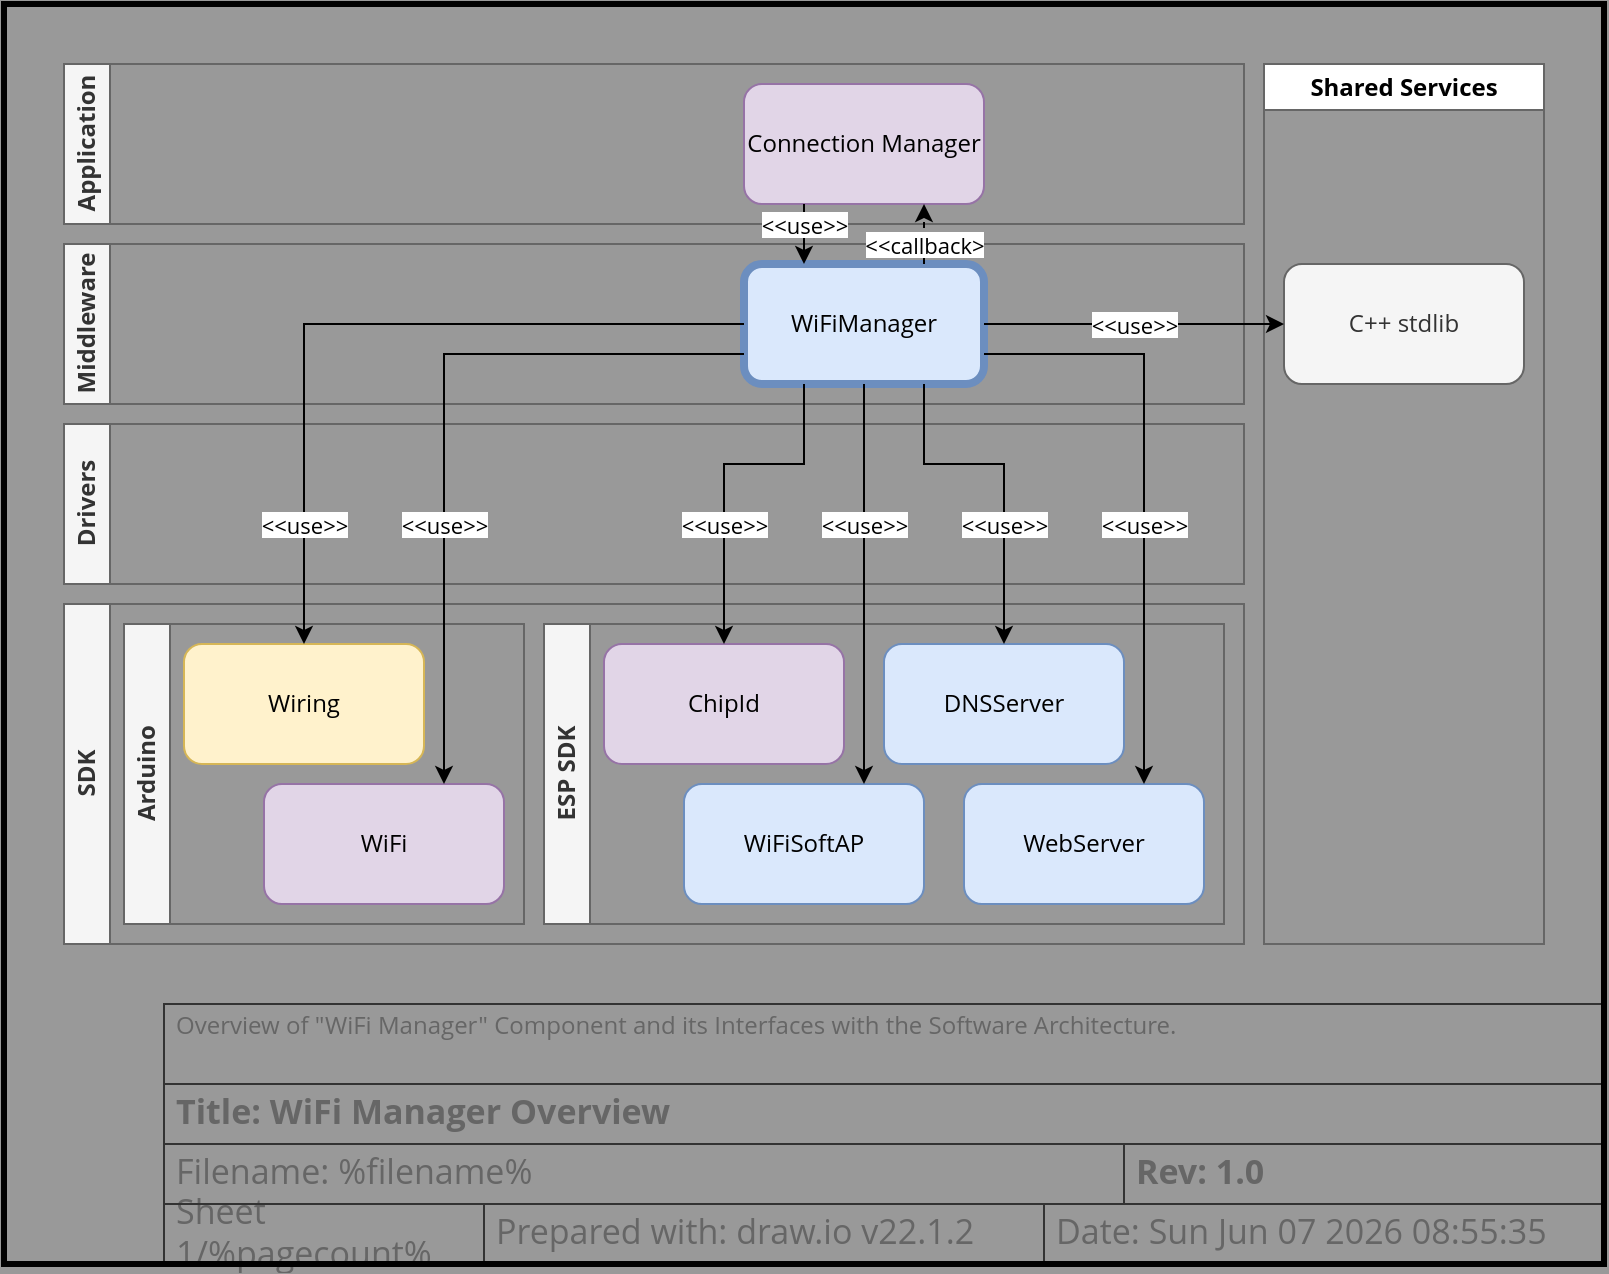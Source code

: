 <mxfile version="22.1.2" type="device">
  <diagram name="WiFi Manager Overview" id="fo18u6Ch1KVScq3Fo-Wy">
    <mxGraphModel dx="1904" dy="1254" grid="1" gridSize="10" guides="1" tooltips="1" connect="1" arrows="1" fold="1" page="1" pageScale="1" pageWidth="800" pageHeight="350" background="#999999" math="0" shadow="0">
      <root>
        <object label="" description="Overview of &quot;WiFi Manager&quot; Component and its Interfaces with the Software Architecture." rev="1.0" id="0">
          <mxCell />
        </object>
        <object label="Title Block" id="1">
          <mxCell style="locked=1;" parent="0" />
        </object>
        <mxCell id="h7L3MlKvrl_dhOmhB3lf-10" value="Prepared with: draw.io v22.1.2" style="strokeWidth=1;shadow=0;dashed=0;align=center;html=1;shape=mxgraph.mockup.text.textBox;fontColor=#666666;align=left;fontSize=17;spacingLeft=4;spacingTop=-3;whiteSpace=wrap;strokeColor=#333333;mainText=;fillColor=none;fontFamily=Open Sans;movable=1;resizable=1;rotatable=1;deletable=1;editable=1;locked=0;connectable=1;" parent="1" vertex="1">
          <mxGeometry x="220" y="300" width="280" height="30" as="geometry" />
        </mxCell>
        <object label="&lt;div align=&quot;left&quot;&gt;Sheet %pagenumber%/%pagecount%&lt;/div&gt;" placeholders="1" id="h7L3MlKvrl_dhOmhB3lf-12">
          <mxCell style="strokeWidth=1;shadow=0;dashed=0;align=left;html=1;shape=mxgraph.mockup.text.textBox;fontColor=#666666;align=left;fontSize=17;spacingLeft=4;spacingTop=-3;whiteSpace=wrap;strokeColor=#333333;mainText=;fillColor=none;fontFamily=Open Sans;movable=1;resizable=1;rotatable=1;deletable=1;editable=1;locked=0;connectable=1;" parent="1" vertex="1">
            <mxGeometry x="60" y="300" width="160" height="30" as="geometry" />
          </mxCell>
        </object>
        <object label="Date: &lt;font style=&quot;font-size: 17px;&quot;&gt;%date{ddd mmm dd yyyy HH:MM:ss}%&lt;/font&gt;" placeholders="1" id="h7L3MlKvrl_dhOmhB3lf-13">
          <mxCell style="strokeWidth=1;shadow=0;dashed=0;align=center;html=1;shape=mxgraph.mockup.text.textBox;fontColor=#666666;align=left;fontSize=17;spacingLeft=4;spacingTop=-3;whiteSpace=wrap;strokeColor=#333333;mainText=;fillColor=none;fontFamily=Open Sans;movable=1;resizable=1;rotatable=1;deletable=1;editable=1;locked=0;connectable=1;" parent="1" vertex="1">
            <mxGeometry x="500" y="300" width="280" height="30" as="geometry" />
          </mxCell>
        </object>
        <object label="&lt;b&gt;Title: %page%&lt;/b&gt;" placeholders="1" id="h7L3MlKvrl_dhOmhB3lf-14">
          <mxCell style="strokeWidth=1;shadow=0;dashed=0;align=center;html=1;shape=mxgraph.mockup.text.textBox;fontColor=#666666;align=left;fontSize=17;spacingLeft=4;spacingTop=-3;whiteSpace=wrap;strokeColor=#333333;mainText=;fillColor=none;fontFamily=Open Sans;movable=1;resizable=1;rotatable=1;deletable=1;editable=1;locked=0;connectable=1;" parent="1" vertex="1">
            <mxGeometry x="60" y="240" width="720" height="30" as="geometry" />
          </mxCell>
        </object>
        <object label="Filename: %filename%" placeholders="1" id="h7L3MlKvrl_dhOmhB3lf-15">
          <mxCell style="strokeWidth=1;shadow=0;dashed=0;align=center;html=1;shape=mxgraph.mockup.text.textBox;fontColor=#666666;align=left;fontSize=17;spacingLeft=4;spacingTop=-3;whiteSpace=wrap;strokeColor=#333333;mainText=;fillColor=none;fontFamily=Open Sans;movable=1;resizable=1;rotatable=1;deletable=1;editable=1;locked=0;connectable=1;" parent="1" vertex="1">
            <mxGeometry x="60" y="270" width="480" height="30" as="geometry" />
          </mxCell>
        </object>
        <object label="&lt;div align=&quot;left&quot;&gt;%description%&lt;/div&gt;" placeholders="1" id="h7L3MlKvrl_dhOmhB3lf-16">
          <mxCell style="strokeWidth=1;shadow=0;dashed=0;html=1;shape=mxgraph.mockup.text.textBox;fontColor=#666666;align=left;verticalAlign=top;fontSize=12;spacingLeft=4;spacingTop=-3;whiteSpace=wrap;strokeColor=#333333;mainText=;fillColor=none;fontFamily=Open Sans;movable=1;resizable=1;rotatable=1;deletable=1;editable=1;locked=0;connectable=1;" parent="1" vertex="1">
            <mxGeometry x="60" y="200" width="720" height="40" as="geometry" />
          </mxCell>
        </object>
        <object label="&lt;b&gt;Rev: %rev%&lt;br&gt;&lt;/b&gt;" placeholders="1" id="EyKvBmyPNv_MzgSUc5b6-1">
          <mxCell style="strokeWidth=1;shadow=0;dashed=0;align=center;html=1;shape=mxgraph.mockup.text.textBox;fontColor=#666666;align=left;fontSize=17;spacingLeft=4;spacingTop=-3;whiteSpace=wrap;strokeColor=#333333;mainText=;fillColor=none;fontFamily=Open Sans;movable=1;resizable=1;rotatable=1;deletable=1;editable=1;locked=0;connectable=1;" parent="1" vertex="1">
            <mxGeometry x="540" y="270" width="240" height="30" as="geometry" />
          </mxCell>
        </object>
        <object label="Drawing Frame" id="2jkEU8j2_UPUL1MGRyPS-1">
          <mxCell style="locked=1;" parent="0" />
        </object>
        <mxCell id="2jkEU8j2_UPUL1MGRyPS-2" value="" style="rounded=0;whiteSpace=wrap;html=1;fillColor=none;strokeWidth=3;movable=1;resizable=1;rotatable=1;deletable=1;editable=1;locked=0;connectable=1;" parent="2jkEU8j2_UPUL1MGRyPS-1" vertex="1">
          <mxGeometry x="-20" y="-300" width="800" height="630" as="geometry" />
        </mxCell>
        <object label="Document" id="NbdiYjX3MhI7OpqD2NvG-1">
          <mxCell parent="0" />
        </object>
        <mxCell id="Sss9bJefdTC3gDfBGX2G-5" value="SDK" style="swimlane;horizontal=0;whiteSpace=wrap;html=1;fontFamily=Open Sans;fillColor=#f5f5f5;strokeColor=#666666;fontColor=#333333;" parent="NbdiYjX3MhI7OpqD2NvG-1" vertex="1">
          <mxGeometry x="10" width="590" height="170" as="geometry">
            <mxRectangle x="-260" width="40" height="140" as="alternateBounds" />
          </mxGeometry>
        </mxCell>
        <mxCell id="Sss9bJefdTC3gDfBGX2G-9" value="ESP SDK" style="swimlane;horizontal=0;whiteSpace=wrap;html=1;fontFamily=Open Sans;fillColor=#f5f5f5;strokeColor=#666666;fontColor=#333333;" parent="Sss9bJefdTC3gDfBGX2G-5" vertex="1">
          <mxGeometry x="240" y="10" width="340" height="150" as="geometry">
            <mxRectangle x="60" y="-60" width="40" height="140" as="alternateBounds" />
          </mxGeometry>
        </mxCell>
        <mxCell id="fZGnW5OTwj3B8Sxtl7bq-1" value="WiFiSoftAP" style="rounded=1;whiteSpace=wrap;html=1;fontFamily=Open Sans;fillColor=#dae8fc;strokeColor=#6c8ebf;strokeWidth=1;" parent="Sss9bJefdTC3gDfBGX2G-9" vertex="1">
          <mxGeometry x="70" y="80" width="120" height="60" as="geometry" />
        </mxCell>
        <mxCell id="fZGnW5OTwj3B8Sxtl7bq-3" value="DNSServer" style="rounded=1;whiteSpace=wrap;html=1;fontFamily=Open Sans;fillColor=#dae8fc;strokeColor=#6c8ebf;strokeWidth=1;" parent="Sss9bJefdTC3gDfBGX2G-9" vertex="1">
          <mxGeometry x="170" y="10" width="120" height="60" as="geometry" />
        </mxCell>
        <mxCell id="fZGnW5OTwj3B8Sxtl7bq-2" value="WebServer" style="rounded=1;whiteSpace=wrap;html=1;fontFamily=Open Sans;fillColor=#dae8fc;strokeColor=#6c8ebf;strokeWidth=1;" parent="Sss9bJefdTC3gDfBGX2G-9" vertex="1">
          <mxGeometry x="210" y="80" width="120" height="60" as="geometry" />
        </mxCell>
        <mxCell id="OhnMxUprd_XdarQAiaoQ-1" value="ChipId" style="rounded=1;whiteSpace=wrap;html=1;fontFamily=Open Sans;fillColor=#e1d5e7;strokeColor=#9673a6;" vertex="1" parent="Sss9bJefdTC3gDfBGX2G-9">
          <mxGeometry x="30" y="10" width="120" height="60" as="geometry" />
        </mxCell>
        <mxCell id="Sss9bJefdTC3gDfBGX2G-8" value="Arduino" style="swimlane;horizontal=0;whiteSpace=wrap;html=1;fillStyle=auto;fontFamily=Open Sans;fillColor=#f5f5f5;strokeColor=#666666;fontColor=#333333;" parent="Sss9bJefdTC3gDfBGX2G-5" vertex="1">
          <mxGeometry x="30" y="10" width="200" height="150" as="geometry">
            <mxRectangle x="60" y="-60" width="40" height="140" as="alternateBounds" />
          </mxGeometry>
        </mxCell>
        <mxCell id="Sss9bJefdTC3gDfBGX2G-13" value="WiFi" style="rounded=1;whiteSpace=wrap;html=1;fontFamily=Open Sans;fillColor=#e1d5e7;strokeColor=#9673a6;" parent="Sss9bJefdTC3gDfBGX2G-8" vertex="1">
          <mxGeometry x="70" y="80" width="120" height="60" as="geometry" />
        </mxCell>
        <mxCell id="tb5jybf7uf42myFAHZ4B-11" value="Wiring" style="rounded=1;whiteSpace=wrap;html=1;fontFamily=Open Sans;fillColor=#fff2cc;strokeColor=#d6b656;" parent="Sss9bJefdTC3gDfBGX2G-8" vertex="1">
          <mxGeometry x="30" y="10" width="120" height="60" as="geometry" />
        </mxCell>
        <mxCell id="lVKpyNV5w2mlOseutN5l-1" value="Drivers" style="swimlane;horizontal=0;whiteSpace=wrap;html=1;fontFamily=Open Sans;fillColor=#f5f5f5;fontColor=#333333;strokeColor=#666666;" parent="NbdiYjX3MhI7OpqD2NvG-1" vertex="1">
          <mxGeometry x="10" y="-90" width="590" height="80" as="geometry" />
        </mxCell>
        <mxCell id="lVKpyNV5w2mlOseutN5l-8" value="Middleware" style="swimlane;horizontal=0;whiteSpace=wrap;html=1;fontFamily=Open Sans;fillColor=#f5f5f5;fontColor=#333333;strokeColor=#666666;" parent="NbdiYjX3MhI7OpqD2NvG-1" vertex="1">
          <mxGeometry x="10" y="-180" width="590" height="80" as="geometry" />
        </mxCell>
        <mxCell id="lVKpyNV5w2mlOseutN5l-9" value="WiFiManager" style="rounded=1;whiteSpace=wrap;html=1;fontFamily=Open Sans;fillColor=#dae8fc;strokeColor=#6c8ebf;strokeWidth=4;" parent="lVKpyNV5w2mlOseutN5l-8" vertex="1">
          <mxGeometry x="340" y="10" width="120" height="60" as="geometry" />
        </mxCell>
        <mxCell id="lVKpyNV5w2mlOseutN5l-12" value="Application" style="swimlane;horizontal=0;whiteSpace=wrap;html=1;fontFamily=Open Sans;fillColor=#f5f5f5;fontColor=#333333;strokeColor=#666666;" parent="NbdiYjX3MhI7OpqD2NvG-1" vertex="1">
          <mxGeometry x="10" y="-270" width="590" height="80" as="geometry">
            <mxRectangle x="-290" y="-340" width="40" height="100" as="alternateBounds" />
          </mxGeometry>
        </mxCell>
        <mxCell id="lVKpyNV5w2mlOseutN5l-14" value="Connection Manager" style="rounded=1;whiteSpace=wrap;html=1;fontFamily=Open Sans;fillColor=#e1d5e7;strokeColor=#9673a6;strokeWidth=1;" parent="lVKpyNV5w2mlOseutN5l-12" vertex="1">
          <mxGeometry x="340" y="10" width="120" height="60" as="geometry" />
        </mxCell>
        <mxCell id="un4NKVT6_Mbu8oOSIWiY-5" value="&amp;lt;&amp;lt;use&amp;gt;&amp;gt;" style="edgeStyle=orthogonalEdgeStyle;rounded=0;orthogonalLoop=1;jettySize=auto;html=1;exitX=0.25;exitY=1;exitDx=0;exitDy=0;entryX=0.25;entryY=0;entryDx=0;entryDy=0;fontFamily=Open Sans;" parent="NbdiYjX3MhI7OpqD2NvG-1" source="lVKpyNV5w2mlOseutN5l-14" target="lVKpyNV5w2mlOseutN5l-9" edge="1">
          <mxGeometry x="-0.333" relative="1" as="geometry">
            <mxPoint x="430" y="-170" as="targetPoint" />
            <mxPoint as="offset" />
          </mxGeometry>
        </mxCell>
        <mxCell id="tb5jybf7uf42myFAHZ4B-9" value="&amp;lt;&amp;lt;use&amp;gt;&amp;gt;" style="edgeStyle=orthogonalEdgeStyle;rounded=0;orthogonalLoop=1;jettySize=auto;html=1;fontFamily=Open Sans;exitX=0;exitY=0.75;exitDx=0;exitDy=0;entryX=0.75;entryY=0;entryDx=0;entryDy=0;" parent="NbdiYjX3MhI7OpqD2NvG-1" source="lVKpyNV5w2mlOseutN5l-9" target="Sss9bJefdTC3gDfBGX2G-13" edge="1">
          <mxGeometry x="0.288" relative="1" as="geometry">
            <mxPoint as="offset" />
          </mxGeometry>
        </mxCell>
        <mxCell id="tb5jybf7uf42myFAHZ4B-12" value="&amp;lt;&amp;lt;use&amp;gt;&amp;gt;" style="edgeStyle=orthogonalEdgeStyle;rounded=0;orthogonalLoop=1;jettySize=auto;html=1;fontFamily=Open Sans;" parent="NbdiYjX3MhI7OpqD2NvG-1" source="lVKpyNV5w2mlOseutN5l-9" target="tb5jybf7uf42myFAHZ4B-11" edge="1">
          <mxGeometry x="0.684" relative="1" as="geometry">
            <mxPoint as="offset" />
          </mxGeometry>
        </mxCell>
        <mxCell id="wFV4XHJ3uFBqJ7aXapcK-1" value="&amp;lt;&amp;lt;callback&amp;gt;" style="edgeStyle=orthogonalEdgeStyle;rounded=0;orthogonalLoop=1;jettySize=auto;html=1;entryX=0.75;entryY=1;entryDx=0;entryDy=0;exitX=0.75;exitY=0;exitDx=0;exitDy=0;dashed=1;fontFamily=Open Sans;" parent="NbdiYjX3MhI7OpqD2NvG-1" source="lVKpyNV5w2mlOseutN5l-9" target="lVKpyNV5w2mlOseutN5l-14" edge="1">
          <mxGeometry x="-0.333" relative="1" as="geometry">
            <mxPoint as="offset" />
          </mxGeometry>
        </mxCell>
        <mxCell id="fZGnW5OTwj3B8Sxtl7bq-4" value="&amp;lt;&amp;lt;use&amp;gt;&amp;gt;" style="edgeStyle=orthogonalEdgeStyle;rounded=0;orthogonalLoop=1;jettySize=auto;html=1;fontFamily=Open Sans;exitX=0.5;exitY=1;exitDx=0;exitDy=0;entryX=0.75;entryY=0;entryDx=0;entryDy=0;" parent="NbdiYjX3MhI7OpqD2NvG-1" source="lVKpyNV5w2mlOseutN5l-9" target="fZGnW5OTwj3B8Sxtl7bq-1" edge="1">
          <mxGeometry x="-0.3" relative="1" as="geometry">
            <mxPoint as="offset" />
          </mxGeometry>
        </mxCell>
        <mxCell id="fZGnW5OTwj3B8Sxtl7bq-5" value="&amp;lt;&amp;lt;use&amp;gt;&amp;gt;" style="edgeStyle=orthogonalEdgeStyle;rounded=0;orthogonalLoop=1;jettySize=auto;html=1;fontFamily=Open Sans;exitX=0.75;exitY=1;exitDx=0;exitDy=0;" parent="NbdiYjX3MhI7OpqD2NvG-1" source="lVKpyNV5w2mlOseutN5l-9" target="fZGnW5OTwj3B8Sxtl7bq-3" edge="1">
          <mxGeometry x="0.294" relative="1" as="geometry">
            <Array as="points">
              <mxPoint x="440" y="-70" />
              <mxPoint x="480" y="-70" />
            </Array>
            <mxPoint as="offset" />
          </mxGeometry>
        </mxCell>
        <mxCell id="fZGnW5OTwj3B8Sxtl7bq-6" value="&amp;lt;&amp;lt;use&amp;gt;&amp;gt;" style="edgeStyle=orthogonalEdgeStyle;rounded=0;orthogonalLoop=1;jettySize=auto;html=1;fontFamily=Open Sans;entryX=0.75;entryY=0;entryDx=0;entryDy=0;exitX=1;exitY=0.75;exitDx=0;exitDy=0;" parent="NbdiYjX3MhI7OpqD2NvG-1" source="lVKpyNV5w2mlOseutN5l-9" target="fZGnW5OTwj3B8Sxtl7bq-2" edge="1">
          <mxGeometry x="0.119" relative="1" as="geometry">
            <mxPoint as="offset" />
          </mxGeometry>
        </mxCell>
        <mxCell id="UUSswwiXAfh8-ANvonmX-1" value="Shared Services" style="swimlane;whiteSpace=wrap;html=1;fontFamily=Open Sans;strokeColor=#666666;" parent="NbdiYjX3MhI7OpqD2NvG-1" vertex="1">
          <mxGeometry x="610" y="-270" width="140" height="440" as="geometry" />
        </mxCell>
        <mxCell id="UUSswwiXAfh8-ANvonmX-2" value="C++ stdlib" style="rounded=1;whiteSpace=wrap;html=1;fontFamily=Open Sans;fillColor=#f5f5f5;strokeColor=#666666;strokeWidth=1;fontColor=#333333;" parent="UUSswwiXAfh8-ANvonmX-1" vertex="1">
          <mxGeometry x="10" y="100" width="120" height="60" as="geometry" />
        </mxCell>
        <mxCell id="UUSswwiXAfh8-ANvonmX-3" value="&amp;lt;&amp;lt;use&amp;gt;&amp;gt;" style="edgeStyle=orthogonalEdgeStyle;rounded=0;orthogonalLoop=1;jettySize=auto;html=1;fontFamily=Open Sans;" parent="NbdiYjX3MhI7OpqD2NvG-1" source="lVKpyNV5w2mlOseutN5l-9" target="UUSswwiXAfh8-ANvonmX-2" edge="1">
          <mxGeometry relative="1" as="geometry" />
        </mxCell>
        <mxCell id="OhnMxUprd_XdarQAiaoQ-2" value="&amp;lt;&amp;lt;use&amp;gt;&amp;gt;" style="edgeStyle=orthogonalEdgeStyle;rounded=0;orthogonalLoop=1;jettySize=auto;html=1;fontFamily=Open Sans;exitX=0.25;exitY=1;exitDx=0;exitDy=0;" edge="1" parent="NbdiYjX3MhI7OpqD2NvG-1" source="lVKpyNV5w2mlOseutN5l-9" target="OhnMxUprd_XdarQAiaoQ-1">
          <mxGeometry x="0.294" relative="1" as="geometry">
            <Array as="points">
              <mxPoint x="380" y="-70" />
              <mxPoint x="340" y="-70" />
            </Array>
            <mxPoint as="offset" />
          </mxGeometry>
        </mxCell>
      </root>
    </mxGraphModel>
  </diagram>
</mxfile>
